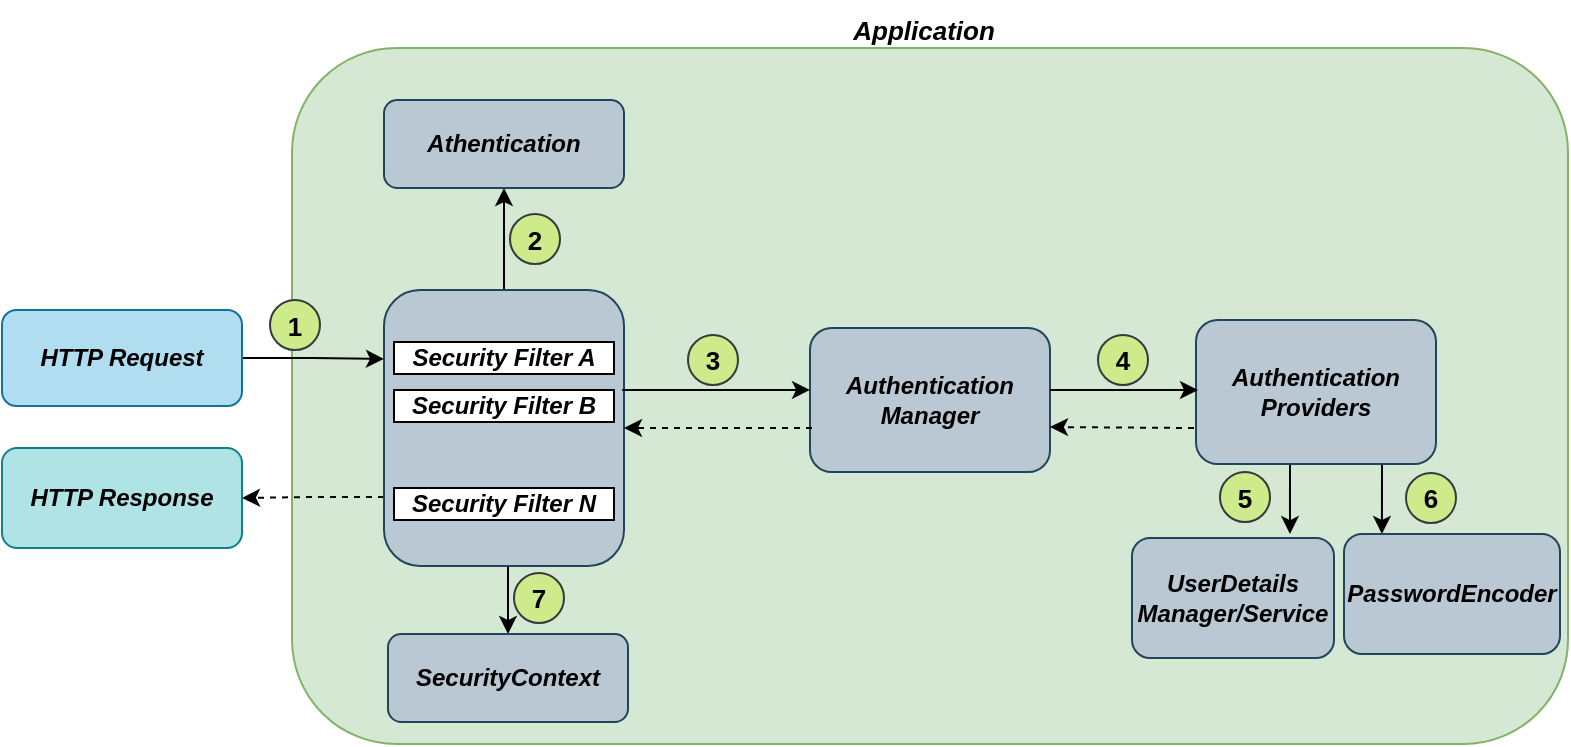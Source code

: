 <mxfile version="17.4.2" type="device"><diagram id="xpB8bMkdD6wms1NMDhRY" name="Page-1"><mxGraphModel dx="868" dy="432" grid="1" gridSize="10" guides="1" tooltips="1" connect="1" arrows="1" fold="1" page="1" pageScale="1" pageWidth="827" pageHeight="1169" background="#FFFFFF" math="0" shadow="0"><root><mxCell id="0"/><mxCell id="1" parent="0"/><mxCell id="KCBxWkc8BHWjU7MNl2Ec-1" value="" style="rounded=1;whiteSpace=wrap;html=1;fillColor=#d5e8d4;strokeColor=#82b366;" vertex="1" parent="1"><mxGeometry x="173" y="362" width="638" height="348" as="geometry"/></mxCell><mxCell id="KCBxWkc8BHWjU7MNl2Ec-14" style="edgeStyle=orthogonalEdgeStyle;rounded=0;orthogonalLoop=1;jettySize=auto;html=1;exitX=0;exitY=0.75;exitDx=0;exitDy=0;entryX=1;entryY=0.5;entryDx=0;entryDy=0;dashed=1;" edge="1" parent="1" source="KCBxWkc8BHWjU7MNl2Ec-2" target="KCBxWkc8BHWjU7MNl2Ec-10"><mxGeometry relative="1" as="geometry"/></mxCell><mxCell id="KCBxWkc8BHWjU7MNl2Ec-23" style="edgeStyle=orthogonalEdgeStyle;rounded=0;orthogonalLoop=1;jettySize=auto;html=1;exitX=0.5;exitY=0;exitDx=0;exitDy=0;entryX=0.5;entryY=1;entryDx=0;entryDy=0;fontSize=13;strokeColor=#000000;" edge="1" parent="1" source="KCBxWkc8BHWjU7MNl2Ec-2" target="KCBxWkc8BHWjU7MNl2Ec-15"><mxGeometry relative="1" as="geometry"/></mxCell><mxCell id="KCBxWkc8BHWjU7MNl2Ec-36" style="edgeStyle=orthogonalEdgeStyle;rounded=0;orthogonalLoop=1;jettySize=auto;html=1;exitX=0.5;exitY=1;exitDx=0;exitDy=0;entryX=0.5;entryY=0;entryDx=0;entryDy=0;fontSize=13;strokeColor=#000000;" edge="1" parent="1" source="KCBxWkc8BHWjU7MNl2Ec-2" target="KCBxWkc8BHWjU7MNl2Ec-21"><mxGeometry relative="1" as="geometry"/></mxCell><mxCell id="KCBxWkc8BHWjU7MNl2Ec-2" value="" style="rounded=1;whiteSpace=wrap;html=1;fillColor=#bac8d3;strokeColor=#23445d;" vertex="1" parent="1"><mxGeometry x="219" y="483" width="120" height="138" as="geometry"/></mxCell><mxCell id="KCBxWkc8BHWjU7MNl2Ec-5" value="&lt;b&gt;&lt;i&gt;Security Filter B&lt;/i&gt;&lt;/b&gt;" style="rounded=0;whiteSpace=wrap;html=1;" vertex="1" parent="1"><mxGeometry x="224" y="533" width="110" height="16" as="geometry"/></mxCell><mxCell id="KCBxWkc8BHWjU7MNl2Ec-6" value="&lt;b&gt;&lt;i&gt;Security Filter N&lt;/i&gt;&lt;/b&gt;" style="rounded=0;whiteSpace=wrap;html=1;" vertex="1" parent="1"><mxGeometry x="224" y="582" width="110" height="16" as="geometry"/></mxCell><mxCell id="KCBxWkc8BHWjU7MNl2Ec-8" value="&lt;font style=&quot;font-size: 13px&quot;&gt;&lt;b&gt;&lt;i&gt;Application&lt;/i&gt;&lt;/b&gt;&lt;/font&gt;" style="text;html=1;strokeColor=none;fillColor=none;align=center;verticalAlign=middle;whiteSpace=wrap;rounded=0;" vertex="1" parent="1"><mxGeometry x="450" y="338" width="78" height="30" as="geometry"/></mxCell><mxCell id="KCBxWkc8BHWjU7MNl2Ec-11" style="edgeStyle=orthogonalEdgeStyle;rounded=0;orthogonalLoop=1;jettySize=auto;html=1;exitX=1;exitY=0.5;exitDx=0;exitDy=0;entryX=0;entryY=0.25;entryDx=0;entryDy=0;" edge="1" parent="1" source="KCBxWkc8BHWjU7MNl2Ec-9" target="KCBxWkc8BHWjU7MNl2Ec-2"><mxGeometry relative="1" as="geometry"/></mxCell><mxCell id="KCBxWkc8BHWjU7MNl2Ec-9" value="&lt;b&gt;&lt;i&gt;HTTP Request&lt;/i&gt;&lt;/b&gt;" style="rounded=1;whiteSpace=wrap;html=1;fillColor=#b1ddf0;strokeColor=#10739e;" vertex="1" parent="1"><mxGeometry x="28" y="493" width="120" height="48" as="geometry"/></mxCell><mxCell id="KCBxWkc8BHWjU7MNl2Ec-10" value="&lt;b&gt;&lt;i&gt;HTTP Response&lt;/i&gt;&lt;/b&gt;" style="rounded=1;whiteSpace=wrap;html=1;fillColor=#b0e3e6;strokeColor=#0e8088;" vertex="1" parent="1"><mxGeometry x="28" y="562" width="120" height="50" as="geometry"/></mxCell><mxCell id="KCBxWkc8BHWjU7MNl2Ec-15" value="&lt;b&gt;&lt;i&gt;Athentication&lt;/i&gt;&lt;/b&gt;" style="rounded=1;whiteSpace=wrap;html=1;fillColor=#bac8d3;strokeColor=#23445d;" vertex="1" parent="1"><mxGeometry x="219" y="388" width="120" height="44" as="geometry"/></mxCell><mxCell id="KCBxWkc8BHWjU7MNl2Ec-16" value="&lt;b&gt;&lt;i&gt;Security Filter A&lt;/i&gt;&lt;/b&gt;" style="rounded=0;whiteSpace=wrap;html=1;" vertex="1" parent="1"><mxGeometry x="224" y="509" width="110" height="16" as="geometry"/></mxCell><mxCell id="KCBxWkc8BHWjU7MNl2Ec-17" value="&lt;b&gt;&lt;i&gt;Authentication Manager&lt;/i&gt;&lt;/b&gt;" style="rounded=1;whiteSpace=wrap;html=1;fillColor=#bac8d3;strokeColor=#23445d;" vertex="1" parent="1"><mxGeometry x="432" y="502" width="120" height="72" as="geometry"/></mxCell><mxCell id="KCBxWkc8BHWjU7MNl2Ec-34" style="edgeStyle=orthogonalEdgeStyle;rounded=0;orthogonalLoop=1;jettySize=auto;html=1;exitX=0.25;exitY=1;exitDx=0;exitDy=0;entryX=0.693;entryY=-0.033;entryDx=0;entryDy=0;entryPerimeter=0;fontSize=13;strokeColor=#000000;" edge="1" parent="1"><mxGeometry relative="1" as="geometry"><mxPoint x="664" y="570" as="sourcePoint"/><mxPoint x="671.993" y="605.02" as="targetPoint"/></mxGeometry></mxCell><mxCell id="KCBxWkc8BHWjU7MNl2Ec-35" style="edgeStyle=orthogonalEdgeStyle;rounded=0;orthogonalLoop=1;jettySize=auto;html=1;exitX=0.75;exitY=1;exitDx=0;exitDy=0;entryX=0.157;entryY=0;entryDx=0;entryDy=0;entryPerimeter=0;fontSize=13;strokeColor=#000000;" edge="1" parent="1"><mxGeometry relative="1" as="geometry"><mxPoint x="717" y="570" as="sourcePoint"/><mxPoint x="717.956" y="605" as="targetPoint"/></mxGeometry></mxCell><mxCell id="KCBxWkc8BHWjU7MNl2Ec-18" value="&lt;b&gt;&lt;i&gt;Authentication Providers&lt;/i&gt;&lt;/b&gt;" style="rounded=1;whiteSpace=wrap;html=1;fillColor=#bac8d3;strokeColor=#23445d;" vertex="1" parent="1"><mxGeometry x="625" y="498" width="120" height="72" as="geometry"/></mxCell><mxCell id="KCBxWkc8BHWjU7MNl2Ec-19" value="&lt;b&gt;&lt;i&gt;UserDetails&lt;br&gt;Manager/Service&lt;/i&gt;&lt;/b&gt;" style="rounded=1;whiteSpace=wrap;html=1;fillColor=#bac8d3;strokeColor=#23445d;" vertex="1" parent="1"><mxGeometry x="593" y="607" width="101" height="60" as="geometry"/></mxCell><mxCell id="KCBxWkc8BHWjU7MNl2Ec-20" value="&lt;b&gt;&lt;i&gt;PasswordEncoder&lt;/i&gt;&lt;/b&gt;" style="rounded=1;whiteSpace=wrap;html=1;fillColor=#bac8d3;strokeColor=#23445d;" vertex="1" parent="1"><mxGeometry x="699" y="605" width="108" height="60" as="geometry"/></mxCell><mxCell id="KCBxWkc8BHWjU7MNl2Ec-21" value="&lt;b&gt;&lt;i&gt;SecurityContext&lt;/i&gt;&lt;/b&gt;" style="rounded=1;whiteSpace=wrap;html=1;fillColor=#bac8d3;strokeColor=#23445d;" vertex="1" parent="1"><mxGeometry x="221" y="655" width="120" height="44" as="geometry"/></mxCell><mxCell id="KCBxWkc8BHWjU7MNl2Ec-30" value="" style="endArrow=classic;html=1;rounded=0;fontSize=13;strokeColor=#000000;exitX=0.992;exitY=0.362;exitDx=0;exitDy=0;exitPerimeter=0;entryX=0;entryY=0.43;entryDx=0;entryDy=0;entryPerimeter=0;" edge="1" parent="1" source="KCBxWkc8BHWjU7MNl2Ec-2" target="KCBxWkc8BHWjU7MNl2Ec-17"><mxGeometry width="50" height="50" relative="1" as="geometry"><mxPoint x="386" y="663" as="sourcePoint"/><mxPoint x="429" y="530" as="targetPoint"/></mxGeometry></mxCell><mxCell id="KCBxWkc8BHWjU7MNl2Ec-31" value="" style="endArrow=classic;html=1;rounded=0;fontSize=13;strokeColor=#000000;entryX=1;entryY=0.5;entryDx=0;entryDy=0;dashed=1;" edge="1" parent="1" target="KCBxWkc8BHWjU7MNl2Ec-2"><mxGeometry width="50" height="50" relative="1" as="geometry"><mxPoint x="433" y="552" as="sourcePoint"/><mxPoint x="422" y="590" as="targetPoint"/></mxGeometry></mxCell><mxCell id="KCBxWkc8BHWjU7MNl2Ec-32" value="" style="endArrow=classic;html=1;rounded=0;fontSize=13;strokeColor=#000000;exitX=0.992;exitY=0.362;exitDx=0;exitDy=0;exitPerimeter=0;" edge="1" parent="1"><mxGeometry width="50" height="50" relative="1" as="geometry"><mxPoint x="552" y="532.996" as="sourcePoint"/><mxPoint x="626" y="533" as="targetPoint"/></mxGeometry></mxCell><mxCell id="KCBxWkc8BHWjU7MNl2Ec-33" value="" style="endArrow=classic;html=1;rounded=0;fontSize=13;strokeColor=#000000;entryX=1;entryY=0.5;entryDx=0;entryDy=0;dashed=1;" edge="1" parent="1"><mxGeometry width="50" height="50" relative="1" as="geometry"><mxPoint x="624" y="552" as="sourcePoint"/><mxPoint x="552" y="551.5" as="targetPoint"/></mxGeometry></mxCell><mxCell id="KCBxWkc8BHWjU7MNl2Ec-37" value="&lt;b&gt;1&lt;/b&gt;" style="ellipse;whiteSpace=wrap;html=1;aspect=fixed;fontSize=13;fillColor=#cdeb8b;strokeColor=#36393d;" vertex="1" parent="1"><mxGeometry x="162" y="488" width="25" height="25" as="geometry"/></mxCell><mxCell id="KCBxWkc8BHWjU7MNl2Ec-38" value="&lt;b&gt;2&lt;/b&gt;" style="ellipse;whiteSpace=wrap;html=1;aspect=fixed;fontSize=13;fillColor=#cdeb8b;strokeColor=#36393d;" vertex="1" parent="1"><mxGeometry x="282" y="445" width="25" height="25" as="geometry"/></mxCell><mxCell id="KCBxWkc8BHWjU7MNl2Ec-39" value="&lt;b&gt;3&lt;/b&gt;" style="ellipse;whiteSpace=wrap;html=1;aspect=fixed;fontSize=13;fillColor=#cdeb8b;strokeColor=#36393d;" vertex="1" parent="1"><mxGeometry x="371" y="505.5" width="25" height="25" as="geometry"/></mxCell><mxCell id="KCBxWkc8BHWjU7MNl2Ec-40" value="&lt;b&gt;4&lt;/b&gt;" style="ellipse;whiteSpace=wrap;html=1;aspect=fixed;fontSize=13;fillColor=#cdeb8b;strokeColor=#36393d;" vertex="1" parent="1"><mxGeometry x="576" y="505.5" width="25" height="25" as="geometry"/></mxCell><mxCell id="KCBxWkc8BHWjU7MNl2Ec-41" value="&lt;b&gt;5&lt;/b&gt;" style="ellipse;whiteSpace=wrap;html=1;aspect=fixed;fontSize=13;fillColor=#cdeb8b;strokeColor=#36393d;" vertex="1" parent="1"><mxGeometry x="637" y="574" width="25" height="25" as="geometry"/></mxCell><mxCell id="KCBxWkc8BHWjU7MNl2Ec-42" value="&lt;b&gt;6&lt;/b&gt;" style="ellipse;whiteSpace=wrap;html=1;aspect=fixed;fontSize=13;fillColor=#cdeb8b;strokeColor=#36393d;" vertex="1" parent="1"><mxGeometry x="730" y="574.5" width="25" height="25" as="geometry"/></mxCell><mxCell id="KCBxWkc8BHWjU7MNl2Ec-43" value="&lt;b&gt;7&lt;/b&gt;" style="ellipse;whiteSpace=wrap;html=1;aspect=fixed;fontSize=13;fillColor=#cdeb8b;strokeColor=#36393d;" vertex="1" parent="1"><mxGeometry x="284" y="624.5" width="25" height="25" as="geometry"/></mxCell></root></mxGraphModel></diagram></mxfile>